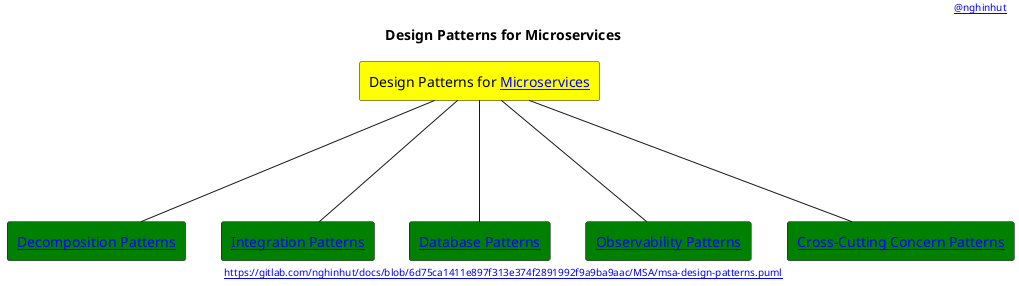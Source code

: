 @startuml
'-----START auto generated metadata please keep comment here to allow auto update-----
'-----DON'T EDIT THIS SECTION, INSTEAD RE-RUN prebuild.sh TO UPDATE-----
header [[https://www.nghinhut.dev?from=http%5C%3A%5C%2F%5C%2Fwww%5C.plantuml%5C.com%5C%2Fplantuml%5C%2Fproxy%3Ffmt%3Dsvg%5C%26src%3Dhttps%5C%3A%5C%2F%5C%2Fgitlab%5C.com%5C%2Fnghinhut%5C%2Fdocs%5C%2Fraw%5C%2F6d75ca1411e897f313e374f2891992f9a9ba9aac%5C%2FMSA%5C%2Fmsa-design-patterns%5C.puml%0A @nghinhut]]
footer [[http://www.plantuml.com/plantuml/proxy?fmt=svg&src=https://gitlab.com/nghinhut/docs/raw/6d75ca1411e897f313e374f2891992f9a9ba9aac/MSA/msa-design-patterns.puml https://gitlab.com/nghinhut/docs/blob/6d75ca1411e897f313e374f2891992f9a9ba9aac/MSA/msa-design-patterns.puml]]
'-----END auto generated metadata please keep comment here to allow auto update-----
title Design Patterns for Microservices

!$REPO_URL = "https://gitlab.com/nghinhut/docs/raw/master/MSA"
!$PLANTUML_PROXY_URL = "http://www.plantuml.com/plantuml/proxy"
!$BASE_URL = $PLANTUML_PROXY_URL + "?fmt=svg&src=" + $REPO_URL

rectangle "Design Patterns for [[$BASE_URL/msa.puml Microservices]]" as DpfMSA #yellow

rectangle "[[$BASE_URL/decomposition-patterns.puml Decomposition Patterns]]" as Decomposition #green
rectangle "[[$BASE_URL/integration-patterns.puml Integration Patterns]]" as Integration #green
rectangle "[[$BASE_URL/database-patterns.puml Database Patterns]]" as Database #green
rectangle "[[$BASE_URL/observability-patterns.puml Observability Patterns]]" as Observability #green
rectangle "[[$BASE_URL/cross-cutting-concern-patterns.puml Cross-Cutting Concern Patterns]]" as CrossCuttingConcern #green
DpfMSA --- Decomposition
DpfMSA --- Integration
DpfMSA --- Database
DpfMSA --- Observability
DpfMSA --- CrossCuttingConcern
@enduml
